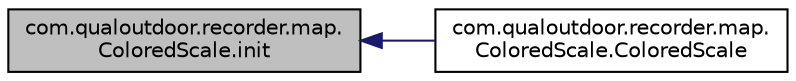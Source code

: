 digraph "com.qualoutdoor.recorder.map.ColoredScale.init"
{
  edge [fontname="Helvetica",fontsize="10",labelfontname="Helvetica",labelfontsize="10"];
  node [fontname="Helvetica",fontsize="10",shape=record];
  rankdir="LR";
  Node1 [label="com.qualoutdoor.recorder.map.\lColoredScale.init",height=0.2,width=0.4,color="black", fillcolor="grey75", style="filled" fontcolor="black"];
  Node1 -> Node2 [dir="back",color="midnightblue",fontsize="10",style="solid"];
  Node2 [label="com.qualoutdoor.recorder.map.\lColoredScale.ColoredScale",height=0.2,width=0.4,color="black", fillcolor="white", style="filled",URL="$classcom_1_1qualoutdoor_1_1recorder_1_1map_1_1ColoredScale.html#aa55ac3d9ba5be9d14840830681e52e2d"];
}
